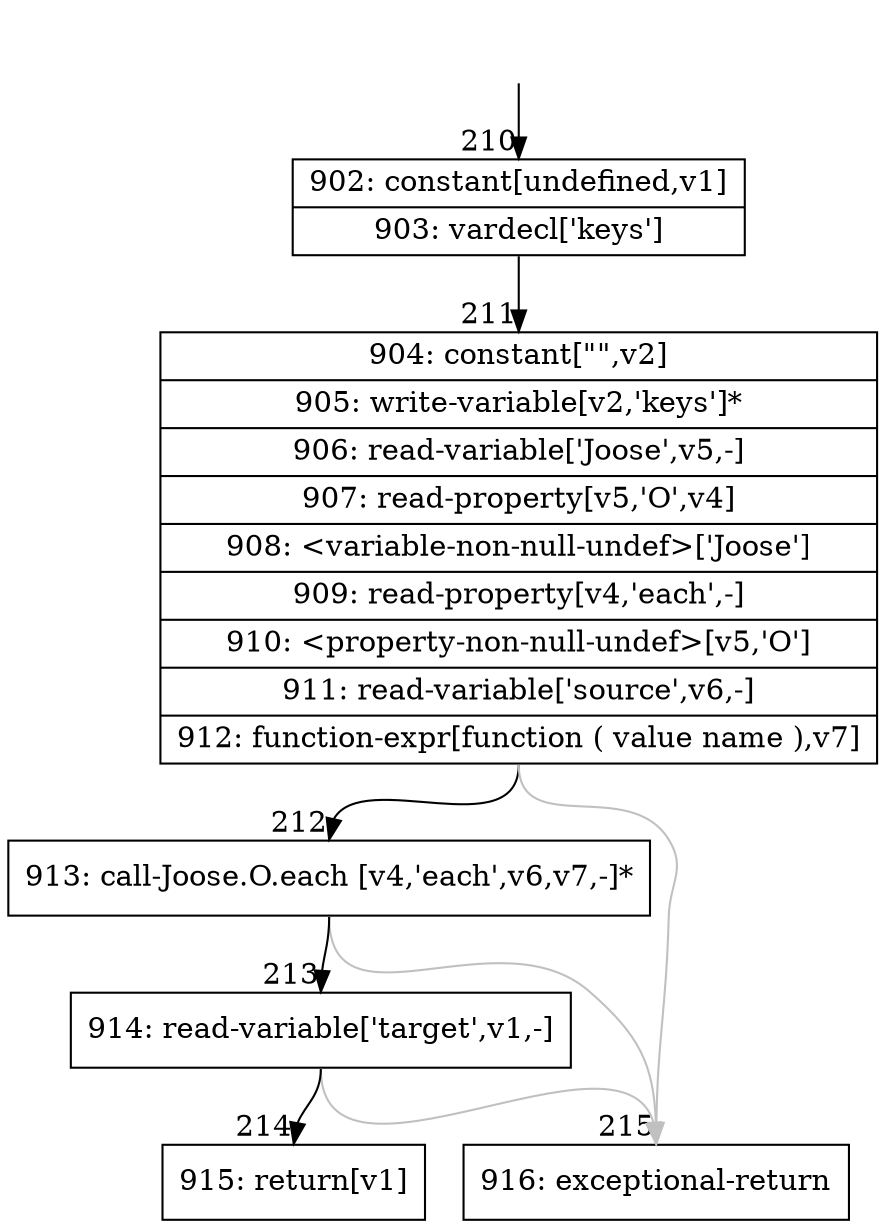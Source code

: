 digraph {
rankdir="TD"
BB_entry20[shape=none,label=""];
BB_entry20 -> BB210 [tailport=s, headport=n, headlabel="    210"]
BB210 [shape=record label="{902: constant[undefined,v1]|903: vardecl['keys']}" ] 
BB210 -> BB211 [tailport=s, headport=n, headlabel="      211"]
BB211 [shape=record label="{904: constant[\"\",v2]|905: write-variable[v2,'keys']*|906: read-variable['Joose',v5,-]|907: read-property[v5,'O',v4]|908: \<variable-non-null-undef\>['Joose']|909: read-property[v4,'each',-]|910: \<property-non-null-undef\>[v5,'O']|911: read-variable['source',v6,-]|912: function-expr[function ( value name ),v7]}" ] 
BB211 -> BB212 [tailport=s, headport=n, headlabel="      212"]
BB211 -> BB215 [tailport=s, headport=n, color=gray, headlabel="      215"]
BB212 [shape=record label="{913: call-Joose.O.each [v4,'each',v6,v7,-]*}" ] 
BB212 -> BB213 [tailport=s, headport=n, headlabel="      213"]
BB212 -> BB215 [tailport=s, headport=n, color=gray]
BB213 [shape=record label="{914: read-variable['target',v1,-]}" ] 
BB213 -> BB214 [tailport=s, headport=n, headlabel="      214"]
BB213 -> BB215 [tailport=s, headport=n, color=gray]
BB214 [shape=record label="{915: return[v1]}" ] 
BB215 [shape=record label="{916: exceptional-return}" ] 
//#$~ 163
}
